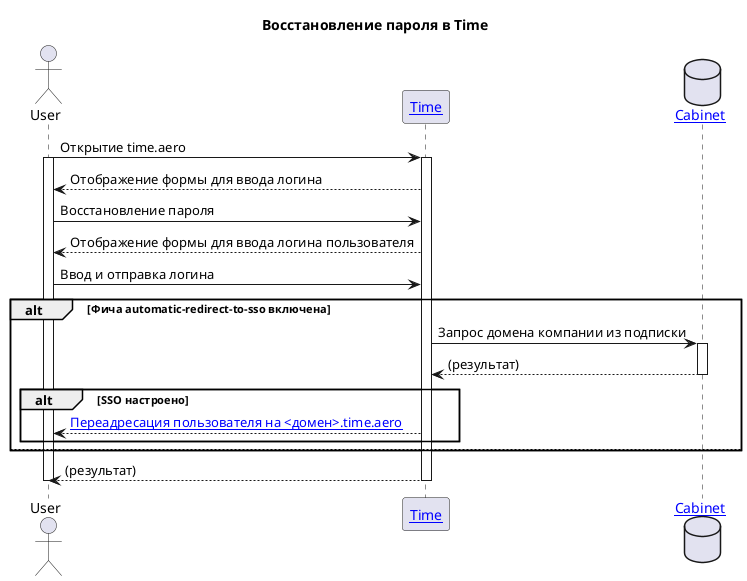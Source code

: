 @startuml
title Восстановление пароля в Time

actor User
participant "[[/architect/components/applications.time Time]]" as Time
database "[[/architect/components/db.cabinet Cabinet]]" as Cabinet

User -> Time ++ : Открытие time.aero
activate User
User <-- Time : Отображение формы для ввода логина
User -> Time : Восстановление пароля
User <-- Time : Отображение формы для ввода логина пользователя
User -> Time : Ввод и отправка логина
alt Фича automatic-redirect-to-sso включена
Time -> Cabinet ++ : Запрос домена компании из подписки
return (результат)
alt SSO настроено
User <-- Time : [[/architect/contexts/applications.time.authentication.sso Переадресация пользователя на <домен>.time.aero]]
end alt
else
end alt
return (результат)
deactivate User